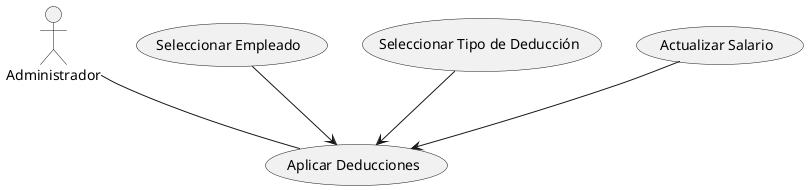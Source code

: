 @startuml
actor Administrador

(Seleccionar Empleado) --> (Aplicar Deducciones)
(Seleccionar Tipo de Deducción) --> (Aplicar Deducciones)
(Actualizar Salario) --> (Aplicar Deducciones)

Administrador -- (Aplicar Deducciones)
@enduml
